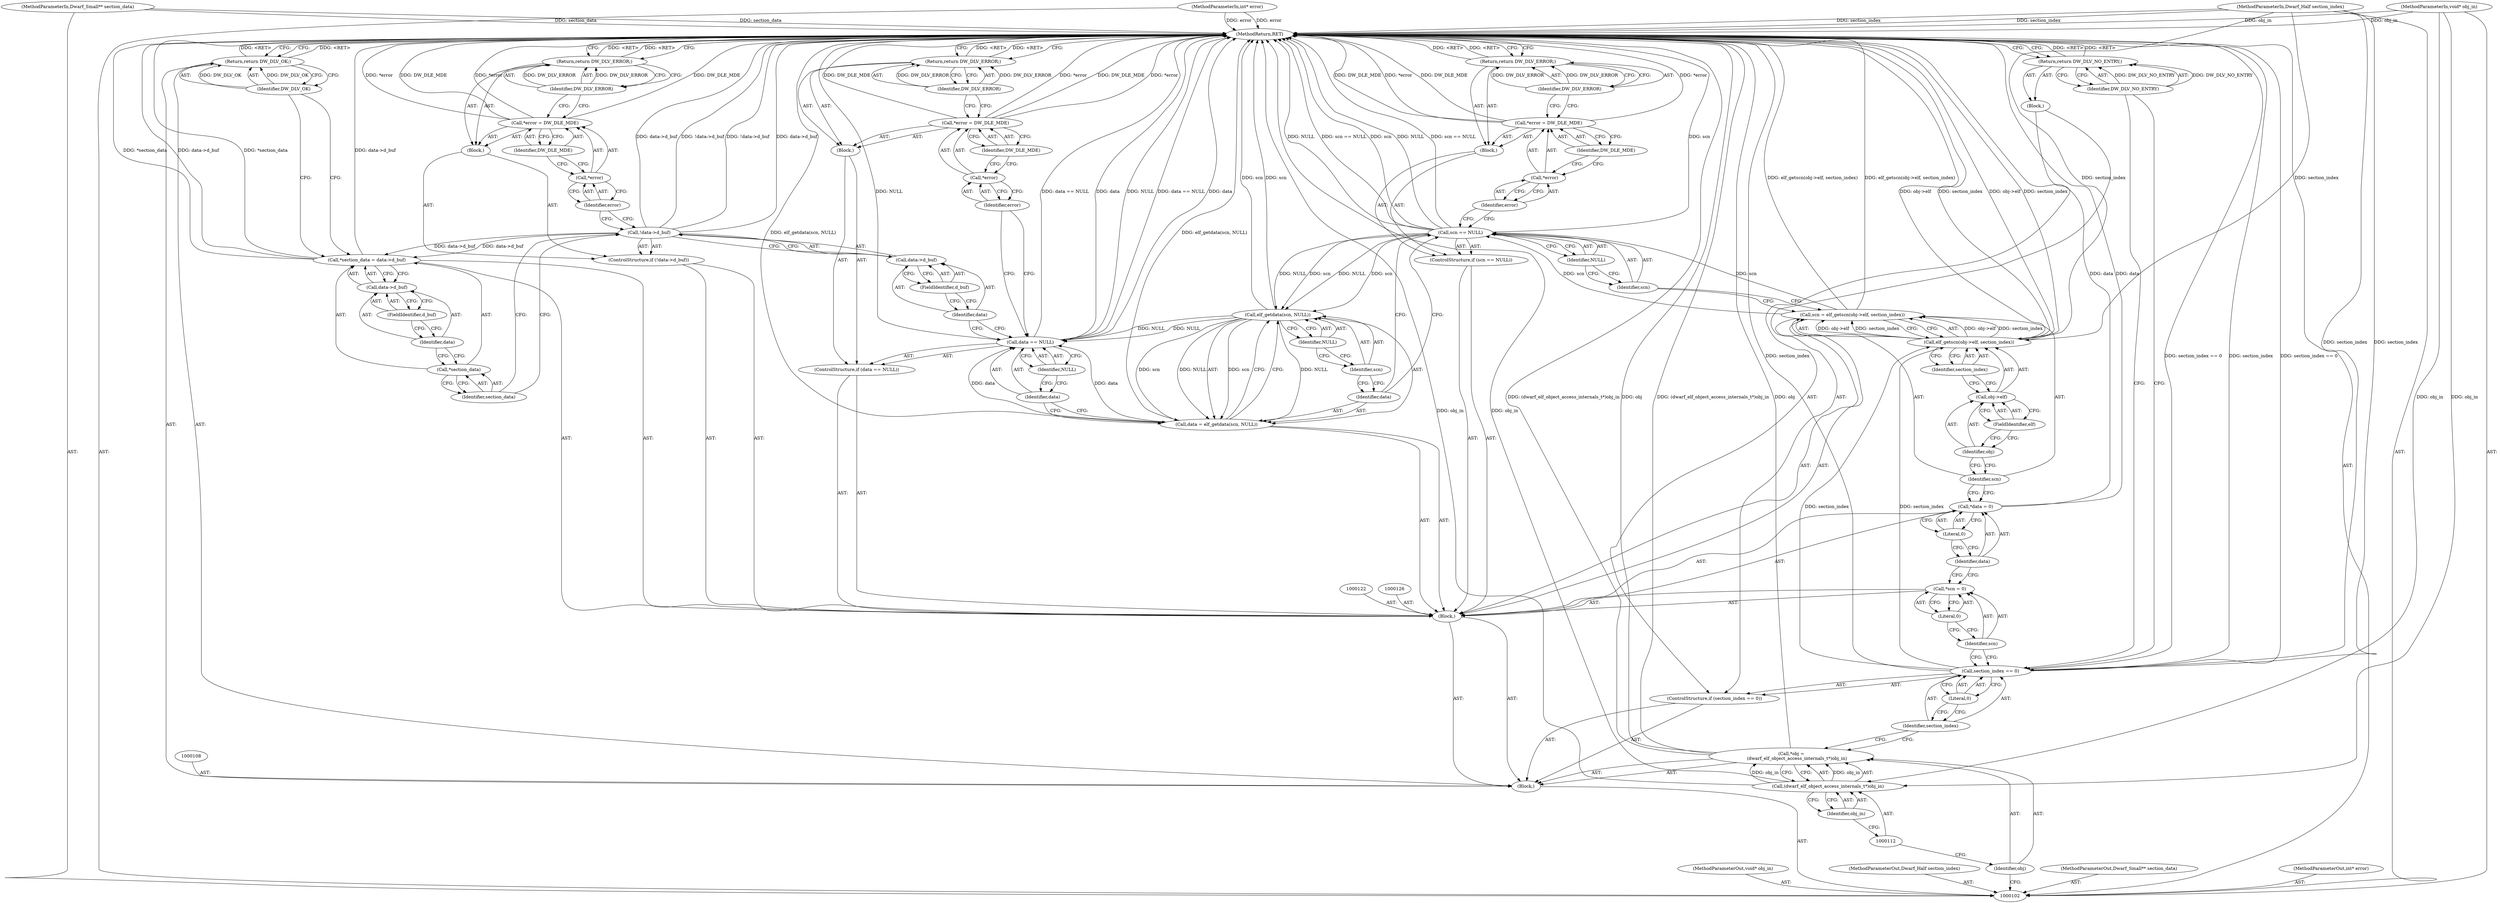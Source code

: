 digraph "0_libdwarf_11750a2838e52953013e3114ef27b3c7b1780697" {
"1000184" [label="(MethodReturn,RET)"];
"1000103" [label="(MethodParameterIn,void* obj_in)"];
"1000234" [label="(MethodParameterOut,void* obj_in)"];
"1000123" [label="(Call,*scn = 0)"];
"1000124" [label="(Identifier,scn)"];
"1000125" [label="(Literal,0)"];
"1000127" [label="(Call,*data = 0)"];
"1000128" [label="(Identifier,data)"];
"1000129" [label="(Literal,0)"];
"1000121" [label="(Block,)"];
"1000132" [label="(Call,elf_getscn(obj->elf, section_index))"];
"1000133" [label="(Call,obj->elf)"];
"1000134" [label="(Identifier,obj)"];
"1000135" [label="(FieldIdentifier,elf)"];
"1000136" [label="(Identifier,section_index)"];
"1000130" [label="(Call,scn = elf_getscn(obj->elf, section_index))"];
"1000131" [label="(Identifier,scn)"];
"1000138" [label="(Call,scn == NULL)"];
"1000139" [label="(Identifier,scn)"];
"1000140" [label="(Identifier,NULL)"];
"1000141" [label="(Block,)"];
"1000137" [label="(ControlStructure,if (scn == NULL))"];
"1000142" [label="(Call,*error = DW_DLE_MDE)"];
"1000143" [label="(Call,*error)"];
"1000144" [label="(Identifier,error)"];
"1000145" [label="(Identifier,DW_DLE_MDE)"];
"1000146" [label="(Return,return DW_DLV_ERROR;)"];
"1000147" [label="(Identifier,DW_DLV_ERROR)"];
"1000104" [label="(MethodParameterIn,Dwarf_Half section_index)"];
"1000235" [label="(MethodParameterOut,Dwarf_Half section_index)"];
"1000150" [label="(Call,elf_getdata(scn, NULL))"];
"1000151" [label="(Identifier,scn)"];
"1000152" [label="(Identifier,NULL)"];
"1000148" [label="(Call,data = elf_getdata(scn, NULL))"];
"1000149" [label="(Identifier,data)"];
"1000154" [label="(Call,data == NULL)"];
"1000155" [label="(Identifier,data)"];
"1000156" [label="(Identifier,NULL)"];
"1000157" [label="(Block,)"];
"1000153" [label="(ControlStructure,if (data == NULL))"];
"1000105" [label="(MethodParameterIn,Dwarf_Small** section_data)"];
"1000236" [label="(MethodParameterOut,Dwarf_Small** section_data)"];
"1000158" [label="(Call,*error = DW_DLE_MDE)"];
"1000159" [label="(Call,*error)"];
"1000160" [label="(Identifier,error)"];
"1000161" [label="(Identifier,DW_DLE_MDE)"];
"1000162" [label="(Return,return DW_DLV_ERROR;)"];
"1000163" [label="(Identifier,DW_DLV_ERROR)"];
"1000165" [label="(Call,!data->d_buf)"];
"1000166" [label="(Call,data->d_buf)"];
"1000167" [label="(Identifier,data)"];
"1000168" [label="(FieldIdentifier,d_buf)"];
"1000169" [label="(Block,)"];
"1000164" [label="(ControlStructure,if (!data->d_buf))"];
"1000106" [label="(MethodParameterIn,int* error)"];
"1000237" [label="(MethodParameterOut,int* error)"];
"1000170" [label="(Call,*error = DW_DLE_MDE)"];
"1000171" [label="(Call,*error)"];
"1000172" [label="(Identifier,error)"];
"1000173" [label="(Identifier,DW_DLE_MDE)"];
"1000174" [label="(Return,return DW_DLV_ERROR;)"];
"1000175" [label="(Identifier,DW_DLV_ERROR)"];
"1000178" [label="(Identifier,section_data)"];
"1000179" [label="(Call,data->d_buf)"];
"1000180" [label="(Identifier,data)"];
"1000181" [label="(FieldIdentifier,d_buf)"];
"1000176" [label="(Call,*section_data = data->d_buf)"];
"1000177" [label="(Call,*section_data)"];
"1000183" [label="(Identifier,DW_DLV_OK)"];
"1000182" [label="(Return,return DW_DLV_OK;)"];
"1000107" [label="(Block,)"];
"1000109" [label="(Call,*obj =\n        (dwarf_elf_object_access_internals_t*)obj_in)"];
"1000110" [label="(Identifier,obj)"];
"1000113" [label="(Identifier,obj_in)"];
"1000111" [label="(Call,(dwarf_elf_object_access_internals_t*)obj_in)"];
"1000117" [label="(Literal,0)"];
"1000118" [label="(Block,)"];
"1000114" [label="(ControlStructure,if (section_index == 0))"];
"1000115" [label="(Call,section_index == 0)"];
"1000116" [label="(Identifier,section_index)"];
"1000120" [label="(Identifier,DW_DLV_NO_ENTRY)"];
"1000119" [label="(Return,return DW_DLV_NO_ENTRY;)"];
"1000184" -> "1000102"  [label="AST: "];
"1000184" -> "1000119"  [label="CFG: "];
"1000184" -> "1000146"  [label="CFG: "];
"1000184" -> "1000162"  [label="CFG: "];
"1000184" -> "1000174"  [label="CFG: "];
"1000184" -> "1000182"  [label="CFG: "];
"1000158" -> "1000184"  [label="DDG: *error"];
"1000158" -> "1000184"  [label="DDG: DW_DLE_MDE"];
"1000150" -> "1000184"  [label="DDG: scn"];
"1000105" -> "1000184"  [label="DDG: section_data"];
"1000115" -> "1000184"  [label="DDG: section_index == 0"];
"1000115" -> "1000184"  [label="DDG: section_index"];
"1000132" -> "1000184"  [label="DDG: obj->elf"];
"1000132" -> "1000184"  [label="DDG: section_index"];
"1000154" -> "1000184"  [label="DDG: data == NULL"];
"1000154" -> "1000184"  [label="DDG: data"];
"1000154" -> "1000184"  [label="DDG: NULL"];
"1000165" -> "1000184"  [label="DDG: !data->d_buf"];
"1000165" -> "1000184"  [label="DDG: data->d_buf"];
"1000176" -> "1000184"  [label="DDG: data->d_buf"];
"1000176" -> "1000184"  [label="DDG: *section_data"];
"1000104" -> "1000184"  [label="DDG: section_index"];
"1000130" -> "1000184"  [label="DDG: elf_getscn(obj->elf, section_index)"];
"1000138" -> "1000184"  [label="DDG: scn"];
"1000138" -> "1000184"  [label="DDG: NULL"];
"1000138" -> "1000184"  [label="DDG: scn == NULL"];
"1000103" -> "1000184"  [label="DDG: obj_in"];
"1000111" -> "1000184"  [label="DDG: obj_in"];
"1000109" -> "1000184"  [label="DDG: obj"];
"1000109" -> "1000184"  [label="DDG: (dwarf_elf_object_access_internals_t*)obj_in"];
"1000170" -> "1000184"  [label="DDG: DW_DLE_MDE"];
"1000170" -> "1000184"  [label="DDG: *error"];
"1000142" -> "1000184"  [label="DDG: *error"];
"1000142" -> "1000184"  [label="DDG: DW_DLE_MDE"];
"1000148" -> "1000184"  [label="DDG: elf_getdata(scn, NULL)"];
"1000127" -> "1000184"  [label="DDG: data"];
"1000106" -> "1000184"  [label="DDG: error"];
"1000119" -> "1000184"  [label="DDG: <RET>"];
"1000162" -> "1000184"  [label="DDG: <RET>"];
"1000146" -> "1000184"  [label="DDG: <RET>"];
"1000182" -> "1000184"  [label="DDG: <RET>"];
"1000174" -> "1000184"  [label="DDG: <RET>"];
"1000103" -> "1000102"  [label="AST: "];
"1000103" -> "1000184"  [label="DDG: obj_in"];
"1000103" -> "1000111"  [label="DDG: obj_in"];
"1000234" -> "1000102"  [label="AST: "];
"1000123" -> "1000121"  [label="AST: "];
"1000123" -> "1000125"  [label="CFG: "];
"1000124" -> "1000123"  [label="AST: "];
"1000125" -> "1000123"  [label="AST: "];
"1000128" -> "1000123"  [label="CFG: "];
"1000124" -> "1000123"  [label="AST: "];
"1000124" -> "1000115"  [label="CFG: "];
"1000125" -> "1000124"  [label="CFG: "];
"1000125" -> "1000123"  [label="AST: "];
"1000125" -> "1000124"  [label="CFG: "];
"1000123" -> "1000125"  [label="CFG: "];
"1000127" -> "1000121"  [label="AST: "];
"1000127" -> "1000129"  [label="CFG: "];
"1000128" -> "1000127"  [label="AST: "];
"1000129" -> "1000127"  [label="AST: "];
"1000131" -> "1000127"  [label="CFG: "];
"1000127" -> "1000184"  [label="DDG: data"];
"1000128" -> "1000127"  [label="AST: "];
"1000128" -> "1000123"  [label="CFG: "];
"1000129" -> "1000128"  [label="CFG: "];
"1000129" -> "1000127"  [label="AST: "];
"1000129" -> "1000128"  [label="CFG: "];
"1000127" -> "1000129"  [label="CFG: "];
"1000121" -> "1000107"  [label="AST: "];
"1000122" -> "1000121"  [label="AST: "];
"1000123" -> "1000121"  [label="AST: "];
"1000126" -> "1000121"  [label="AST: "];
"1000127" -> "1000121"  [label="AST: "];
"1000130" -> "1000121"  [label="AST: "];
"1000137" -> "1000121"  [label="AST: "];
"1000148" -> "1000121"  [label="AST: "];
"1000153" -> "1000121"  [label="AST: "];
"1000164" -> "1000121"  [label="AST: "];
"1000176" -> "1000121"  [label="AST: "];
"1000132" -> "1000130"  [label="AST: "];
"1000132" -> "1000136"  [label="CFG: "];
"1000133" -> "1000132"  [label="AST: "];
"1000136" -> "1000132"  [label="AST: "];
"1000130" -> "1000132"  [label="CFG: "];
"1000132" -> "1000184"  [label="DDG: obj->elf"];
"1000132" -> "1000184"  [label="DDG: section_index"];
"1000132" -> "1000130"  [label="DDG: obj->elf"];
"1000132" -> "1000130"  [label="DDG: section_index"];
"1000115" -> "1000132"  [label="DDG: section_index"];
"1000104" -> "1000132"  [label="DDG: section_index"];
"1000133" -> "1000132"  [label="AST: "];
"1000133" -> "1000135"  [label="CFG: "];
"1000134" -> "1000133"  [label="AST: "];
"1000135" -> "1000133"  [label="AST: "];
"1000136" -> "1000133"  [label="CFG: "];
"1000134" -> "1000133"  [label="AST: "];
"1000134" -> "1000131"  [label="CFG: "];
"1000135" -> "1000134"  [label="CFG: "];
"1000135" -> "1000133"  [label="AST: "];
"1000135" -> "1000134"  [label="CFG: "];
"1000133" -> "1000135"  [label="CFG: "];
"1000136" -> "1000132"  [label="AST: "];
"1000136" -> "1000133"  [label="CFG: "];
"1000132" -> "1000136"  [label="CFG: "];
"1000130" -> "1000121"  [label="AST: "];
"1000130" -> "1000132"  [label="CFG: "];
"1000131" -> "1000130"  [label="AST: "];
"1000132" -> "1000130"  [label="AST: "];
"1000139" -> "1000130"  [label="CFG: "];
"1000130" -> "1000184"  [label="DDG: elf_getscn(obj->elf, section_index)"];
"1000132" -> "1000130"  [label="DDG: obj->elf"];
"1000132" -> "1000130"  [label="DDG: section_index"];
"1000130" -> "1000138"  [label="DDG: scn"];
"1000131" -> "1000130"  [label="AST: "];
"1000131" -> "1000127"  [label="CFG: "];
"1000134" -> "1000131"  [label="CFG: "];
"1000138" -> "1000137"  [label="AST: "];
"1000138" -> "1000140"  [label="CFG: "];
"1000139" -> "1000138"  [label="AST: "];
"1000140" -> "1000138"  [label="AST: "];
"1000144" -> "1000138"  [label="CFG: "];
"1000149" -> "1000138"  [label="CFG: "];
"1000138" -> "1000184"  [label="DDG: scn"];
"1000138" -> "1000184"  [label="DDG: NULL"];
"1000138" -> "1000184"  [label="DDG: scn == NULL"];
"1000130" -> "1000138"  [label="DDG: scn"];
"1000138" -> "1000150"  [label="DDG: scn"];
"1000138" -> "1000150"  [label="DDG: NULL"];
"1000139" -> "1000138"  [label="AST: "];
"1000139" -> "1000130"  [label="CFG: "];
"1000140" -> "1000139"  [label="CFG: "];
"1000140" -> "1000138"  [label="AST: "];
"1000140" -> "1000139"  [label="CFG: "];
"1000138" -> "1000140"  [label="CFG: "];
"1000141" -> "1000137"  [label="AST: "];
"1000142" -> "1000141"  [label="AST: "];
"1000146" -> "1000141"  [label="AST: "];
"1000137" -> "1000121"  [label="AST: "];
"1000138" -> "1000137"  [label="AST: "];
"1000141" -> "1000137"  [label="AST: "];
"1000142" -> "1000141"  [label="AST: "];
"1000142" -> "1000145"  [label="CFG: "];
"1000143" -> "1000142"  [label="AST: "];
"1000145" -> "1000142"  [label="AST: "];
"1000147" -> "1000142"  [label="CFG: "];
"1000142" -> "1000184"  [label="DDG: *error"];
"1000142" -> "1000184"  [label="DDG: DW_DLE_MDE"];
"1000143" -> "1000142"  [label="AST: "];
"1000143" -> "1000144"  [label="CFG: "];
"1000144" -> "1000143"  [label="AST: "];
"1000145" -> "1000143"  [label="CFG: "];
"1000144" -> "1000143"  [label="AST: "];
"1000144" -> "1000138"  [label="CFG: "];
"1000143" -> "1000144"  [label="CFG: "];
"1000145" -> "1000142"  [label="AST: "];
"1000145" -> "1000143"  [label="CFG: "];
"1000142" -> "1000145"  [label="CFG: "];
"1000146" -> "1000141"  [label="AST: "];
"1000146" -> "1000147"  [label="CFG: "];
"1000147" -> "1000146"  [label="AST: "];
"1000184" -> "1000146"  [label="CFG: "];
"1000146" -> "1000184"  [label="DDG: <RET>"];
"1000147" -> "1000146"  [label="DDG: DW_DLV_ERROR"];
"1000147" -> "1000146"  [label="AST: "];
"1000147" -> "1000142"  [label="CFG: "];
"1000146" -> "1000147"  [label="CFG: "];
"1000147" -> "1000146"  [label="DDG: DW_DLV_ERROR"];
"1000104" -> "1000102"  [label="AST: "];
"1000104" -> "1000184"  [label="DDG: section_index"];
"1000104" -> "1000115"  [label="DDG: section_index"];
"1000104" -> "1000132"  [label="DDG: section_index"];
"1000235" -> "1000102"  [label="AST: "];
"1000150" -> "1000148"  [label="AST: "];
"1000150" -> "1000152"  [label="CFG: "];
"1000151" -> "1000150"  [label="AST: "];
"1000152" -> "1000150"  [label="AST: "];
"1000148" -> "1000150"  [label="CFG: "];
"1000150" -> "1000184"  [label="DDG: scn"];
"1000150" -> "1000148"  [label="DDG: scn"];
"1000150" -> "1000148"  [label="DDG: NULL"];
"1000138" -> "1000150"  [label="DDG: scn"];
"1000138" -> "1000150"  [label="DDG: NULL"];
"1000150" -> "1000154"  [label="DDG: NULL"];
"1000151" -> "1000150"  [label="AST: "];
"1000151" -> "1000149"  [label="CFG: "];
"1000152" -> "1000151"  [label="CFG: "];
"1000152" -> "1000150"  [label="AST: "];
"1000152" -> "1000151"  [label="CFG: "];
"1000150" -> "1000152"  [label="CFG: "];
"1000148" -> "1000121"  [label="AST: "];
"1000148" -> "1000150"  [label="CFG: "];
"1000149" -> "1000148"  [label="AST: "];
"1000150" -> "1000148"  [label="AST: "];
"1000155" -> "1000148"  [label="CFG: "];
"1000148" -> "1000184"  [label="DDG: elf_getdata(scn, NULL)"];
"1000150" -> "1000148"  [label="DDG: scn"];
"1000150" -> "1000148"  [label="DDG: NULL"];
"1000148" -> "1000154"  [label="DDG: data"];
"1000149" -> "1000148"  [label="AST: "];
"1000149" -> "1000138"  [label="CFG: "];
"1000151" -> "1000149"  [label="CFG: "];
"1000154" -> "1000153"  [label="AST: "];
"1000154" -> "1000156"  [label="CFG: "];
"1000155" -> "1000154"  [label="AST: "];
"1000156" -> "1000154"  [label="AST: "];
"1000160" -> "1000154"  [label="CFG: "];
"1000167" -> "1000154"  [label="CFG: "];
"1000154" -> "1000184"  [label="DDG: data == NULL"];
"1000154" -> "1000184"  [label="DDG: data"];
"1000154" -> "1000184"  [label="DDG: NULL"];
"1000148" -> "1000154"  [label="DDG: data"];
"1000150" -> "1000154"  [label="DDG: NULL"];
"1000155" -> "1000154"  [label="AST: "];
"1000155" -> "1000148"  [label="CFG: "];
"1000156" -> "1000155"  [label="CFG: "];
"1000156" -> "1000154"  [label="AST: "];
"1000156" -> "1000155"  [label="CFG: "];
"1000154" -> "1000156"  [label="CFG: "];
"1000157" -> "1000153"  [label="AST: "];
"1000158" -> "1000157"  [label="AST: "];
"1000162" -> "1000157"  [label="AST: "];
"1000153" -> "1000121"  [label="AST: "];
"1000154" -> "1000153"  [label="AST: "];
"1000157" -> "1000153"  [label="AST: "];
"1000105" -> "1000102"  [label="AST: "];
"1000105" -> "1000184"  [label="DDG: section_data"];
"1000236" -> "1000102"  [label="AST: "];
"1000158" -> "1000157"  [label="AST: "];
"1000158" -> "1000161"  [label="CFG: "];
"1000159" -> "1000158"  [label="AST: "];
"1000161" -> "1000158"  [label="AST: "];
"1000163" -> "1000158"  [label="CFG: "];
"1000158" -> "1000184"  [label="DDG: *error"];
"1000158" -> "1000184"  [label="DDG: DW_DLE_MDE"];
"1000159" -> "1000158"  [label="AST: "];
"1000159" -> "1000160"  [label="CFG: "];
"1000160" -> "1000159"  [label="AST: "];
"1000161" -> "1000159"  [label="CFG: "];
"1000160" -> "1000159"  [label="AST: "];
"1000160" -> "1000154"  [label="CFG: "];
"1000159" -> "1000160"  [label="CFG: "];
"1000161" -> "1000158"  [label="AST: "];
"1000161" -> "1000159"  [label="CFG: "];
"1000158" -> "1000161"  [label="CFG: "];
"1000162" -> "1000157"  [label="AST: "];
"1000162" -> "1000163"  [label="CFG: "];
"1000163" -> "1000162"  [label="AST: "];
"1000184" -> "1000162"  [label="CFG: "];
"1000162" -> "1000184"  [label="DDG: <RET>"];
"1000163" -> "1000162"  [label="DDG: DW_DLV_ERROR"];
"1000163" -> "1000162"  [label="AST: "];
"1000163" -> "1000158"  [label="CFG: "];
"1000162" -> "1000163"  [label="CFG: "];
"1000163" -> "1000162"  [label="DDG: DW_DLV_ERROR"];
"1000165" -> "1000164"  [label="AST: "];
"1000165" -> "1000166"  [label="CFG: "];
"1000166" -> "1000165"  [label="AST: "];
"1000172" -> "1000165"  [label="CFG: "];
"1000178" -> "1000165"  [label="CFG: "];
"1000165" -> "1000184"  [label="DDG: !data->d_buf"];
"1000165" -> "1000184"  [label="DDG: data->d_buf"];
"1000165" -> "1000176"  [label="DDG: data->d_buf"];
"1000166" -> "1000165"  [label="AST: "];
"1000166" -> "1000168"  [label="CFG: "];
"1000167" -> "1000166"  [label="AST: "];
"1000168" -> "1000166"  [label="AST: "];
"1000165" -> "1000166"  [label="CFG: "];
"1000167" -> "1000166"  [label="AST: "];
"1000167" -> "1000154"  [label="CFG: "];
"1000168" -> "1000167"  [label="CFG: "];
"1000168" -> "1000166"  [label="AST: "];
"1000168" -> "1000167"  [label="CFG: "];
"1000166" -> "1000168"  [label="CFG: "];
"1000169" -> "1000164"  [label="AST: "];
"1000170" -> "1000169"  [label="AST: "];
"1000174" -> "1000169"  [label="AST: "];
"1000164" -> "1000121"  [label="AST: "];
"1000165" -> "1000164"  [label="AST: "];
"1000169" -> "1000164"  [label="AST: "];
"1000106" -> "1000102"  [label="AST: "];
"1000106" -> "1000184"  [label="DDG: error"];
"1000237" -> "1000102"  [label="AST: "];
"1000170" -> "1000169"  [label="AST: "];
"1000170" -> "1000173"  [label="CFG: "];
"1000171" -> "1000170"  [label="AST: "];
"1000173" -> "1000170"  [label="AST: "];
"1000175" -> "1000170"  [label="CFG: "];
"1000170" -> "1000184"  [label="DDG: DW_DLE_MDE"];
"1000170" -> "1000184"  [label="DDG: *error"];
"1000171" -> "1000170"  [label="AST: "];
"1000171" -> "1000172"  [label="CFG: "];
"1000172" -> "1000171"  [label="AST: "];
"1000173" -> "1000171"  [label="CFG: "];
"1000172" -> "1000171"  [label="AST: "];
"1000172" -> "1000165"  [label="CFG: "];
"1000171" -> "1000172"  [label="CFG: "];
"1000173" -> "1000170"  [label="AST: "];
"1000173" -> "1000171"  [label="CFG: "];
"1000170" -> "1000173"  [label="CFG: "];
"1000174" -> "1000169"  [label="AST: "];
"1000174" -> "1000175"  [label="CFG: "];
"1000175" -> "1000174"  [label="AST: "];
"1000184" -> "1000174"  [label="CFG: "];
"1000174" -> "1000184"  [label="DDG: <RET>"];
"1000175" -> "1000174"  [label="DDG: DW_DLV_ERROR"];
"1000175" -> "1000174"  [label="AST: "];
"1000175" -> "1000170"  [label="CFG: "];
"1000174" -> "1000175"  [label="CFG: "];
"1000175" -> "1000174"  [label="DDG: DW_DLV_ERROR"];
"1000178" -> "1000177"  [label="AST: "];
"1000178" -> "1000165"  [label="CFG: "];
"1000177" -> "1000178"  [label="CFG: "];
"1000179" -> "1000176"  [label="AST: "];
"1000179" -> "1000181"  [label="CFG: "];
"1000180" -> "1000179"  [label="AST: "];
"1000181" -> "1000179"  [label="AST: "];
"1000176" -> "1000179"  [label="CFG: "];
"1000180" -> "1000179"  [label="AST: "];
"1000180" -> "1000177"  [label="CFG: "];
"1000181" -> "1000180"  [label="CFG: "];
"1000181" -> "1000179"  [label="AST: "];
"1000181" -> "1000180"  [label="CFG: "];
"1000179" -> "1000181"  [label="CFG: "];
"1000176" -> "1000121"  [label="AST: "];
"1000176" -> "1000179"  [label="CFG: "];
"1000177" -> "1000176"  [label="AST: "];
"1000179" -> "1000176"  [label="AST: "];
"1000183" -> "1000176"  [label="CFG: "];
"1000176" -> "1000184"  [label="DDG: data->d_buf"];
"1000176" -> "1000184"  [label="DDG: *section_data"];
"1000165" -> "1000176"  [label="DDG: data->d_buf"];
"1000177" -> "1000176"  [label="AST: "];
"1000177" -> "1000178"  [label="CFG: "];
"1000178" -> "1000177"  [label="AST: "];
"1000180" -> "1000177"  [label="CFG: "];
"1000183" -> "1000182"  [label="AST: "];
"1000183" -> "1000176"  [label="CFG: "];
"1000182" -> "1000183"  [label="CFG: "];
"1000183" -> "1000182"  [label="DDG: DW_DLV_OK"];
"1000182" -> "1000107"  [label="AST: "];
"1000182" -> "1000183"  [label="CFG: "];
"1000183" -> "1000182"  [label="AST: "];
"1000184" -> "1000182"  [label="CFG: "];
"1000182" -> "1000184"  [label="DDG: <RET>"];
"1000183" -> "1000182"  [label="DDG: DW_DLV_OK"];
"1000107" -> "1000102"  [label="AST: "];
"1000108" -> "1000107"  [label="AST: "];
"1000109" -> "1000107"  [label="AST: "];
"1000114" -> "1000107"  [label="AST: "];
"1000121" -> "1000107"  [label="AST: "];
"1000182" -> "1000107"  [label="AST: "];
"1000109" -> "1000107"  [label="AST: "];
"1000109" -> "1000111"  [label="CFG: "];
"1000110" -> "1000109"  [label="AST: "];
"1000111" -> "1000109"  [label="AST: "];
"1000116" -> "1000109"  [label="CFG: "];
"1000109" -> "1000184"  [label="DDG: obj"];
"1000109" -> "1000184"  [label="DDG: (dwarf_elf_object_access_internals_t*)obj_in"];
"1000111" -> "1000109"  [label="DDG: obj_in"];
"1000110" -> "1000109"  [label="AST: "];
"1000110" -> "1000102"  [label="CFG: "];
"1000112" -> "1000110"  [label="CFG: "];
"1000113" -> "1000111"  [label="AST: "];
"1000113" -> "1000112"  [label="CFG: "];
"1000111" -> "1000113"  [label="CFG: "];
"1000111" -> "1000109"  [label="AST: "];
"1000111" -> "1000113"  [label="CFG: "];
"1000112" -> "1000111"  [label="AST: "];
"1000113" -> "1000111"  [label="AST: "];
"1000109" -> "1000111"  [label="CFG: "];
"1000111" -> "1000184"  [label="DDG: obj_in"];
"1000111" -> "1000109"  [label="DDG: obj_in"];
"1000103" -> "1000111"  [label="DDG: obj_in"];
"1000117" -> "1000115"  [label="AST: "];
"1000117" -> "1000116"  [label="CFG: "];
"1000115" -> "1000117"  [label="CFG: "];
"1000118" -> "1000114"  [label="AST: "];
"1000119" -> "1000118"  [label="AST: "];
"1000114" -> "1000107"  [label="AST: "];
"1000115" -> "1000114"  [label="AST: "];
"1000118" -> "1000114"  [label="AST: "];
"1000115" -> "1000114"  [label="AST: "];
"1000115" -> "1000117"  [label="CFG: "];
"1000116" -> "1000115"  [label="AST: "];
"1000117" -> "1000115"  [label="AST: "];
"1000120" -> "1000115"  [label="CFG: "];
"1000124" -> "1000115"  [label="CFG: "];
"1000115" -> "1000184"  [label="DDG: section_index == 0"];
"1000115" -> "1000184"  [label="DDG: section_index"];
"1000104" -> "1000115"  [label="DDG: section_index"];
"1000115" -> "1000132"  [label="DDG: section_index"];
"1000116" -> "1000115"  [label="AST: "];
"1000116" -> "1000109"  [label="CFG: "];
"1000117" -> "1000116"  [label="CFG: "];
"1000120" -> "1000119"  [label="AST: "];
"1000120" -> "1000115"  [label="CFG: "];
"1000119" -> "1000120"  [label="CFG: "];
"1000120" -> "1000119"  [label="DDG: DW_DLV_NO_ENTRY"];
"1000119" -> "1000118"  [label="AST: "];
"1000119" -> "1000120"  [label="CFG: "];
"1000120" -> "1000119"  [label="AST: "];
"1000184" -> "1000119"  [label="CFG: "];
"1000119" -> "1000184"  [label="DDG: <RET>"];
"1000120" -> "1000119"  [label="DDG: DW_DLV_NO_ENTRY"];
}
